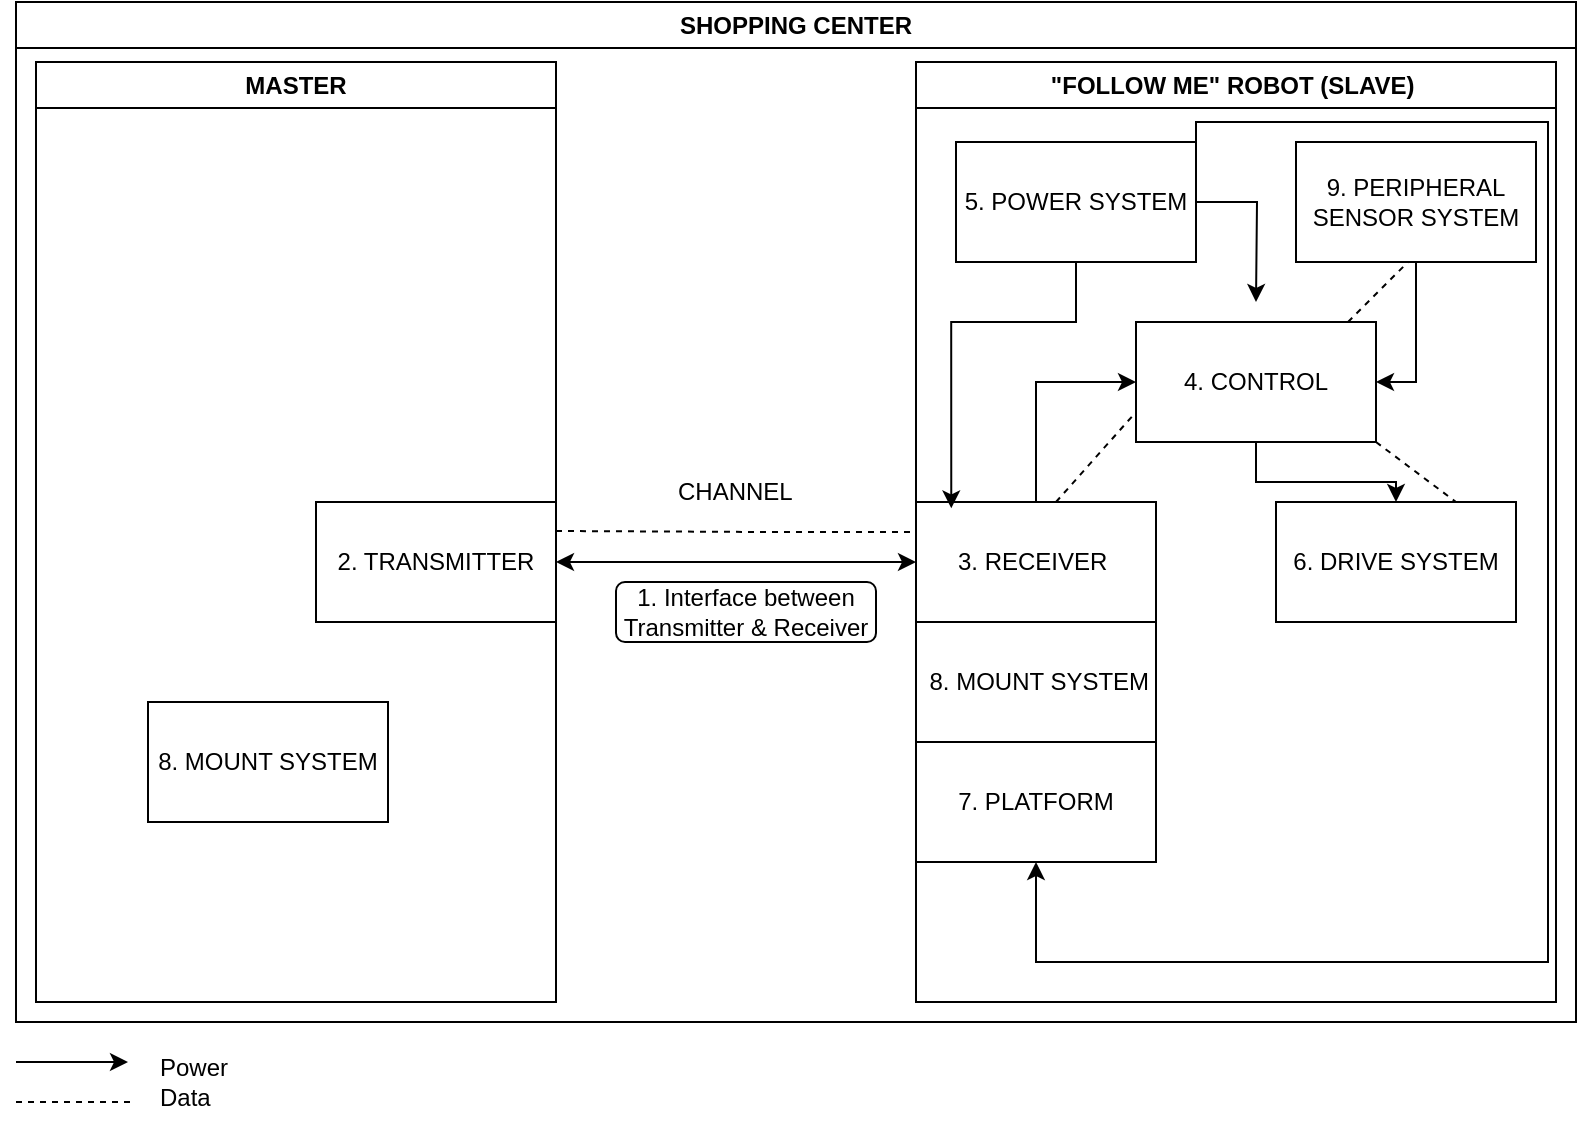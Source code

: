 <mxfile version="27.0.9">
  <diagram id="C5RBs43oDa-KdzZeNtuy" name="Page-1">
    <mxGraphModel dx="1793" dy="884" grid="1" gridSize="10" guides="1" tooltips="1" connect="1" arrows="1" fold="1" page="1" pageScale="1" pageWidth="827" pageHeight="1169" math="0" shadow="0">
      <root>
        <mxCell id="WIyWlLk6GJQsqaUBKTNV-0" />
        <mxCell id="WIyWlLk6GJQsqaUBKTNV-1" parent="WIyWlLk6GJQsqaUBKTNV-0" />
        <mxCell id="m4ZO5GO4-T3lixzv__rx-2" value="SHOPPING CENTER" style="swimlane;whiteSpace=wrap;html=1;" parent="WIyWlLk6GJQsqaUBKTNV-1" vertex="1">
          <mxGeometry x="24" y="10" width="780" height="510" as="geometry" />
        </mxCell>
        <mxCell id="m4ZO5GO4-T3lixzv__rx-5" value="MASTER" style="swimlane;whiteSpace=wrap;html=1;startSize=23;" parent="m4ZO5GO4-T3lixzv__rx-2" vertex="1">
          <mxGeometry x="10" y="30" width="260" height="470" as="geometry" />
        </mxCell>
        <mxCell id="m4ZO5GO4-T3lixzv__rx-13" value="2. TRANSMITTER" style="rounded=0;whiteSpace=wrap;html=1;" parent="m4ZO5GO4-T3lixzv__rx-5" vertex="1">
          <mxGeometry x="140" y="220" width="120" height="60" as="geometry" />
        </mxCell>
        <mxCell id="m4ZO5GO4-T3lixzv__rx-21" value="8. MOUNT SYSTEM" style="rounded=0;whiteSpace=wrap;html=1;" parent="m4ZO5GO4-T3lixzv__rx-5" vertex="1">
          <mxGeometry x="56" y="320" width="120" height="60" as="geometry" />
        </mxCell>
        <mxCell id="m4ZO5GO4-T3lixzv__rx-6" value="&quot;FOLLOW ME&quot; ROBOT (SLAVE)&amp;nbsp;" style="swimlane;whiteSpace=wrap;html=1;" parent="m4ZO5GO4-T3lixzv__rx-2" vertex="1">
          <mxGeometry x="450" y="30" width="320" height="470" as="geometry" />
        </mxCell>
        <mxCell id="m4ZO5GO4-T3lixzv__rx-16" style="edgeStyle=orthogonalEdgeStyle;rounded=0;orthogonalLoop=1;jettySize=auto;html=1;entryX=0;entryY=0.5;entryDx=0;entryDy=0;" parent="m4ZO5GO4-T3lixzv__rx-6" source="m4ZO5GO4-T3lixzv__rx-11" target="m4ZO5GO4-T3lixzv__rx-14" edge="1">
          <mxGeometry relative="1" as="geometry" />
        </mxCell>
        <mxCell id="m4ZO5GO4-T3lixzv__rx-11" value="3. RECEIVER&amp;nbsp;" style="rounded=0;whiteSpace=wrap;html=1;" parent="m4ZO5GO4-T3lixzv__rx-6" vertex="1">
          <mxGeometry y="220" width="120" height="60" as="geometry" />
        </mxCell>
        <mxCell id="aFEqiTyNvZreS5R_LPJA-0" style="edgeStyle=orthogonalEdgeStyle;rounded=0;orthogonalLoop=1;jettySize=auto;html=1;entryX=0.5;entryY=0;entryDx=0;entryDy=0;" edge="1" parent="m4ZO5GO4-T3lixzv__rx-6" source="m4ZO5GO4-T3lixzv__rx-14" target="m4ZO5GO4-T3lixzv__rx-24">
          <mxGeometry relative="1" as="geometry" />
        </mxCell>
        <mxCell id="m4ZO5GO4-T3lixzv__rx-14" value="4. CONTROL" style="rounded=0;whiteSpace=wrap;html=1;" parent="m4ZO5GO4-T3lixzv__rx-6" vertex="1">
          <mxGeometry x="110" y="130" width="120" height="60" as="geometry" />
        </mxCell>
        <mxCell id="m4ZO5GO4-T3lixzv__rx-18" style="edgeStyle=orthogonalEdgeStyle;rounded=0;orthogonalLoop=1;jettySize=auto;html=1;" parent="m4ZO5GO4-T3lixzv__rx-6" source="m4ZO5GO4-T3lixzv__rx-17" edge="1">
          <mxGeometry relative="1" as="geometry">
            <mxPoint x="170" y="120" as="targetPoint" />
          </mxGeometry>
        </mxCell>
        <mxCell id="aFEqiTyNvZreS5R_LPJA-1" style="edgeStyle=orthogonalEdgeStyle;rounded=0;orthogonalLoop=1;jettySize=auto;html=1;exitX=1;exitY=0;exitDx=0;exitDy=0;" edge="1" parent="m4ZO5GO4-T3lixzv__rx-6" source="m4ZO5GO4-T3lixzv__rx-17" target="m4ZO5GO4-T3lixzv__rx-20">
          <mxGeometry relative="1" as="geometry">
            <Array as="points">
              <mxPoint x="140" y="30" />
              <mxPoint x="316" y="30" />
              <mxPoint x="316" y="450" />
              <mxPoint x="60" y="450" />
            </Array>
          </mxGeometry>
        </mxCell>
        <mxCell id="m4ZO5GO4-T3lixzv__rx-17" value="5. POWER SYSTEM" style="rounded=0;whiteSpace=wrap;html=1;" parent="m4ZO5GO4-T3lixzv__rx-6" vertex="1">
          <mxGeometry x="20" y="40" width="120" height="60" as="geometry" />
        </mxCell>
        <mxCell id="m4ZO5GO4-T3lixzv__rx-19" style="edgeStyle=orthogonalEdgeStyle;rounded=0;orthogonalLoop=1;jettySize=auto;html=1;entryX=0.147;entryY=0.053;entryDx=0;entryDy=0;entryPerimeter=0;" parent="m4ZO5GO4-T3lixzv__rx-6" source="m4ZO5GO4-T3lixzv__rx-17" target="m4ZO5GO4-T3lixzv__rx-11" edge="1">
          <mxGeometry relative="1" as="geometry">
            <Array as="points">
              <mxPoint x="80" y="130" />
              <mxPoint x="18" y="130" />
            </Array>
          </mxGeometry>
        </mxCell>
        <mxCell id="m4ZO5GO4-T3lixzv__rx-20" value="7. PLATFORM" style="rounded=0;whiteSpace=wrap;html=1;" parent="m4ZO5GO4-T3lixzv__rx-6" vertex="1">
          <mxGeometry y="340" width="120" height="60" as="geometry" />
        </mxCell>
        <mxCell id="m4ZO5GO4-T3lixzv__rx-23" value="&amp;nbsp;8. MOUNT SYSTEM" style="rounded=0;whiteSpace=wrap;html=1;" parent="m4ZO5GO4-T3lixzv__rx-6" vertex="1">
          <mxGeometry y="280" width="120" height="60" as="geometry" />
        </mxCell>
        <mxCell id="m4ZO5GO4-T3lixzv__rx-24" value="6. DRIVE SYSTEM" style="rounded=0;whiteSpace=wrap;html=1;" parent="m4ZO5GO4-T3lixzv__rx-6" vertex="1">
          <mxGeometry x="180" y="220" width="120" height="60" as="geometry" />
        </mxCell>
        <mxCell id="aFEqiTyNvZreS5R_LPJA-3" style="edgeStyle=orthogonalEdgeStyle;rounded=0;orthogonalLoop=1;jettySize=auto;html=1;entryX=1;entryY=0.5;entryDx=0;entryDy=0;" edge="1" parent="m4ZO5GO4-T3lixzv__rx-6" source="aFEqiTyNvZreS5R_LPJA-2" target="m4ZO5GO4-T3lixzv__rx-14">
          <mxGeometry relative="1" as="geometry" />
        </mxCell>
        <mxCell id="aFEqiTyNvZreS5R_LPJA-2" value="9. PERIPHERAL SENSOR SYSTEM" style="rounded=0;whiteSpace=wrap;html=1;" vertex="1" parent="m4ZO5GO4-T3lixzv__rx-6">
          <mxGeometry x="190" y="40" width="120" height="60" as="geometry" />
        </mxCell>
        <mxCell id="aFEqiTyNvZreS5R_LPJA-16" value="" style="endArrow=none;dashed=1;html=1;rounded=0;entryX=0;entryY=0.75;entryDx=0;entryDy=0;" edge="1" parent="m4ZO5GO4-T3lixzv__rx-6" target="m4ZO5GO4-T3lixzv__rx-14">
          <mxGeometry width="50" height="50" relative="1" as="geometry">
            <mxPoint x="70" y="220" as="sourcePoint" />
            <mxPoint x="120" y="170" as="targetPoint" />
          </mxGeometry>
        </mxCell>
        <mxCell id="aFEqiTyNvZreS5R_LPJA-17" value="" style="endArrow=none;dashed=1;html=1;rounded=0;" edge="1" parent="m4ZO5GO4-T3lixzv__rx-6">
          <mxGeometry width="50" height="50" relative="1" as="geometry">
            <mxPoint x="216" y="130" as="sourcePoint" />
            <mxPoint x="246" y="100" as="targetPoint" />
          </mxGeometry>
        </mxCell>
        <mxCell id="aFEqiTyNvZreS5R_LPJA-18" value="" style="endArrow=none;dashed=1;html=1;rounded=0;entryX=0.75;entryY=0;entryDx=0;entryDy=0;" edge="1" parent="m4ZO5GO4-T3lixzv__rx-6" target="m4ZO5GO4-T3lixzv__rx-24">
          <mxGeometry width="50" height="50" relative="1" as="geometry">
            <mxPoint x="230" y="190" as="sourcePoint" />
            <mxPoint x="296" y="220" as="targetPoint" />
          </mxGeometry>
        </mxCell>
        <mxCell id="m4ZO5GO4-T3lixzv__rx-12" value="CHANNEL" style="text;strokeColor=none;fillColor=none;align=left;verticalAlign=middle;spacingLeft=4;spacingRight=4;overflow=hidden;points=[[0,0.5],[1,0.5]];portConstraint=eastwest;rotatable=0;whiteSpace=wrap;html=1;" parent="m4ZO5GO4-T3lixzv__rx-2" vertex="1">
          <mxGeometry x="325" y="230" width="80" height="30" as="geometry" />
        </mxCell>
        <mxCell id="aFEqiTyNvZreS5R_LPJA-9" value="" style="endArrow=classic;startArrow=classic;html=1;rounded=0;entryX=0;entryY=0.5;entryDx=0;entryDy=0;" edge="1" parent="m4ZO5GO4-T3lixzv__rx-2" target="m4ZO5GO4-T3lixzv__rx-11">
          <mxGeometry width="50" height="50" relative="1" as="geometry">
            <mxPoint x="270" y="280" as="sourcePoint" />
            <mxPoint x="360" y="280" as="targetPoint" />
          </mxGeometry>
        </mxCell>
        <mxCell id="aFEqiTyNvZreS5R_LPJA-10" value="1. Interface between Transmitter &amp;amp; Receiver" style="rounded=1;whiteSpace=wrap;html=1;" vertex="1" parent="m4ZO5GO4-T3lixzv__rx-2">
          <mxGeometry x="300" y="290" width="130" height="30" as="geometry" />
        </mxCell>
        <mxCell id="aFEqiTyNvZreS5R_LPJA-14" value="" style="endArrow=none;dashed=1;html=1;rounded=0;entryX=0;entryY=0.25;entryDx=0;entryDy=0;" edge="1" parent="m4ZO5GO4-T3lixzv__rx-2" target="m4ZO5GO4-T3lixzv__rx-11">
          <mxGeometry width="50" height="50" relative="1" as="geometry">
            <mxPoint x="270" y="264.5" as="sourcePoint" />
            <mxPoint x="426" y="264.72" as="targetPoint" />
            <Array as="points">
              <mxPoint x="376" y="265" />
            </Array>
          </mxGeometry>
        </mxCell>
        <mxCell id="aFEqiTyNvZreS5R_LPJA-12" value="" style="endArrow=classic;html=1;rounded=0;" edge="1" parent="WIyWlLk6GJQsqaUBKTNV-1">
          <mxGeometry width="50" height="50" relative="1" as="geometry">
            <mxPoint x="24" y="540" as="sourcePoint" />
            <mxPoint x="80" y="540" as="targetPoint" />
          </mxGeometry>
        </mxCell>
        <mxCell id="aFEqiTyNvZreS5R_LPJA-19" value="" style="endArrow=none;dashed=1;html=1;rounded=0;" edge="1" parent="WIyWlLk6GJQsqaUBKTNV-1">
          <mxGeometry width="50" height="50" relative="1" as="geometry">
            <mxPoint x="24" y="560" as="sourcePoint" />
            <mxPoint x="84" y="560" as="targetPoint" />
          </mxGeometry>
        </mxCell>
        <mxCell id="aFEqiTyNvZreS5R_LPJA-20" value="Power&lt;div&gt;&lt;div&gt;&lt;span style=&quot;background-color: transparent; color: light-dark(rgb(0, 0, 0), rgb(255, 255, 255));&quot;&gt;Data&lt;/span&gt;&lt;/div&gt;&lt;/div&gt;" style="text;strokeColor=none;fillColor=none;align=left;verticalAlign=middle;spacingLeft=4;spacingRight=4;overflow=hidden;points=[[0,0.5],[1,0.5]];portConstraint=eastwest;rotatable=0;whiteSpace=wrap;html=1;" vertex="1" parent="WIyWlLk6GJQsqaUBKTNV-1">
          <mxGeometry x="90" y="530" width="60" height="40" as="geometry" />
        </mxCell>
      </root>
    </mxGraphModel>
  </diagram>
</mxfile>
